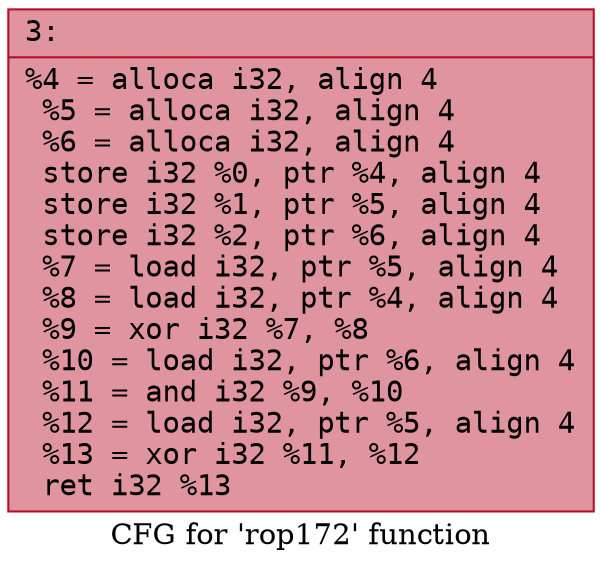 digraph "CFG for 'rop172' function" {
	label="CFG for 'rop172' function";

	Node0x6000015c14a0 [shape=record,color="#b70d28ff", style=filled, fillcolor="#b70d2870" fontname="Courier",label="{3:\l|  %4 = alloca i32, align 4\l  %5 = alloca i32, align 4\l  %6 = alloca i32, align 4\l  store i32 %0, ptr %4, align 4\l  store i32 %1, ptr %5, align 4\l  store i32 %2, ptr %6, align 4\l  %7 = load i32, ptr %5, align 4\l  %8 = load i32, ptr %4, align 4\l  %9 = xor i32 %7, %8\l  %10 = load i32, ptr %6, align 4\l  %11 = and i32 %9, %10\l  %12 = load i32, ptr %5, align 4\l  %13 = xor i32 %11, %12\l  ret i32 %13\l}"];
}
